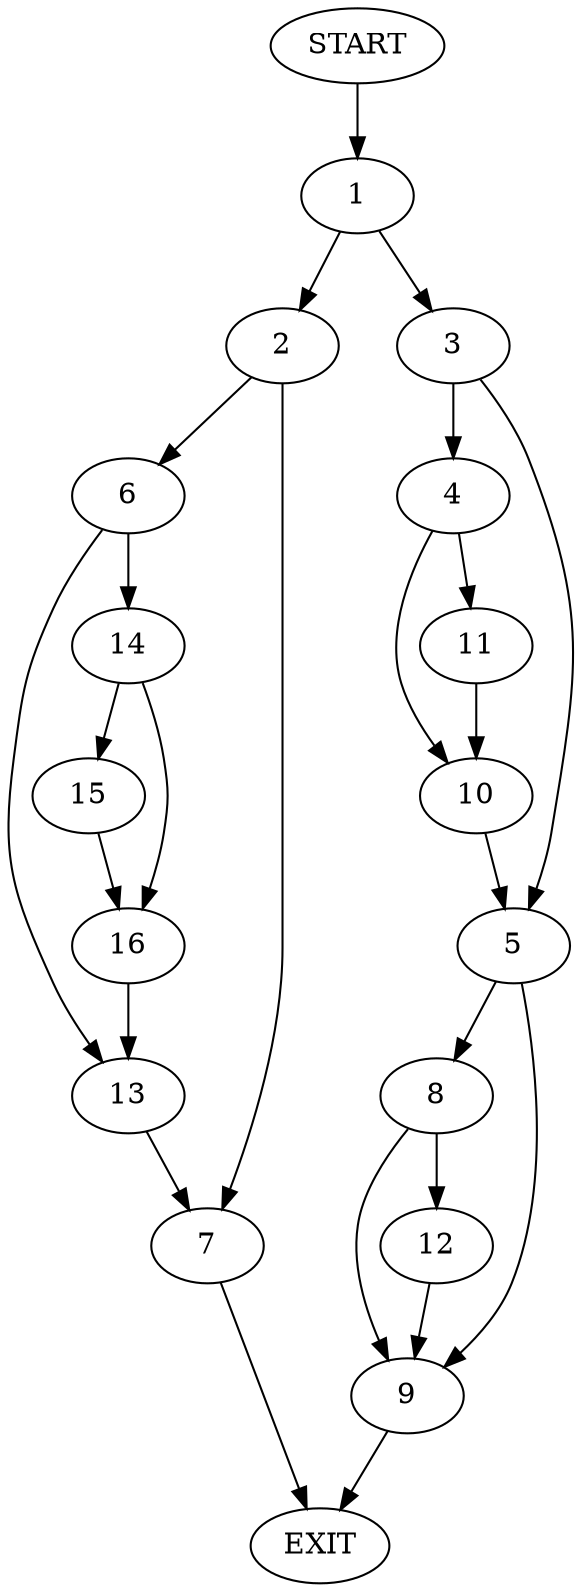 digraph {
0 [label="START"]
17 [label="EXIT"]
0 -> 1
1 -> 2
1 -> 3
3 -> 4
3 -> 5
2 -> 6
2 -> 7
5 -> 8
5 -> 9
4 -> 10
4 -> 11
11 -> 10
10 -> 5
8 -> 12
8 -> 9
9 -> 17
12 -> 9
7 -> 17
6 -> 13
6 -> 14
13 -> 7
14 -> 15
14 -> 16
15 -> 16
16 -> 13
}

